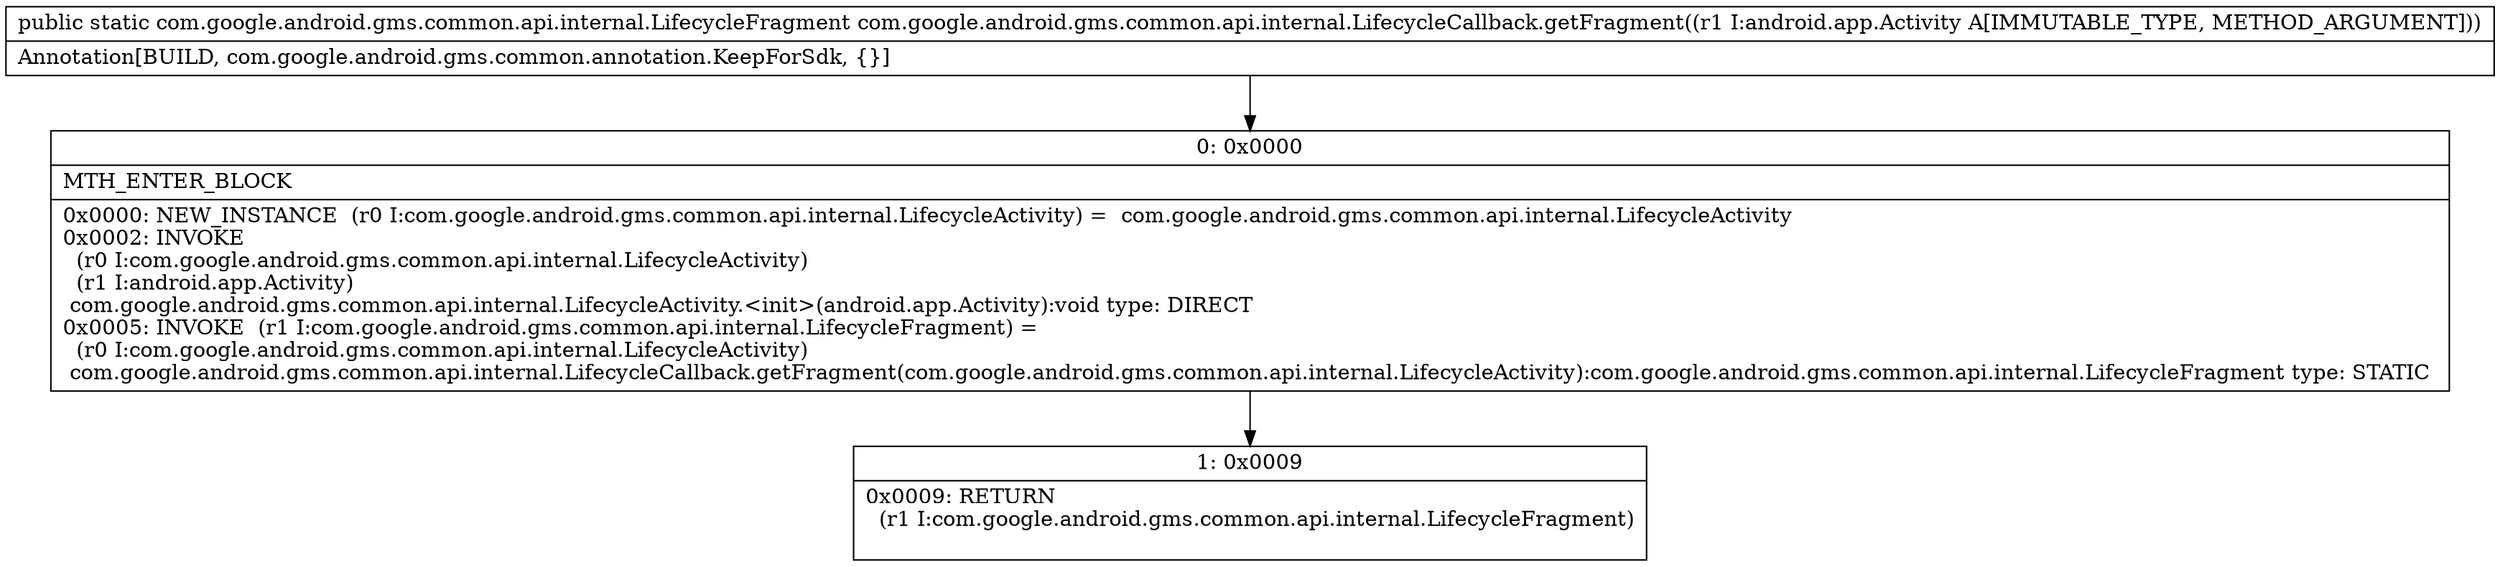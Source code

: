 digraph "CFG forcom.google.android.gms.common.api.internal.LifecycleCallback.getFragment(Landroid\/app\/Activity;)Lcom\/google\/android\/gms\/common\/api\/internal\/LifecycleFragment;" {
Node_0 [shape=record,label="{0\:\ 0x0000|MTH_ENTER_BLOCK\l|0x0000: NEW_INSTANCE  (r0 I:com.google.android.gms.common.api.internal.LifecycleActivity) =  com.google.android.gms.common.api.internal.LifecycleActivity \l0x0002: INVOKE  \l  (r0 I:com.google.android.gms.common.api.internal.LifecycleActivity)\l  (r1 I:android.app.Activity)\l com.google.android.gms.common.api.internal.LifecycleActivity.\<init\>(android.app.Activity):void type: DIRECT \l0x0005: INVOKE  (r1 I:com.google.android.gms.common.api.internal.LifecycleFragment) = \l  (r0 I:com.google.android.gms.common.api.internal.LifecycleActivity)\l com.google.android.gms.common.api.internal.LifecycleCallback.getFragment(com.google.android.gms.common.api.internal.LifecycleActivity):com.google.android.gms.common.api.internal.LifecycleFragment type: STATIC \l}"];
Node_1 [shape=record,label="{1\:\ 0x0009|0x0009: RETURN  \l  (r1 I:com.google.android.gms.common.api.internal.LifecycleFragment)\l \l}"];
MethodNode[shape=record,label="{public static com.google.android.gms.common.api.internal.LifecycleFragment com.google.android.gms.common.api.internal.LifecycleCallback.getFragment((r1 I:android.app.Activity A[IMMUTABLE_TYPE, METHOD_ARGUMENT]))  | Annotation[BUILD, com.google.android.gms.common.annotation.KeepForSdk, \{\}]\l}"];
MethodNode -> Node_0;
Node_0 -> Node_1;
}


